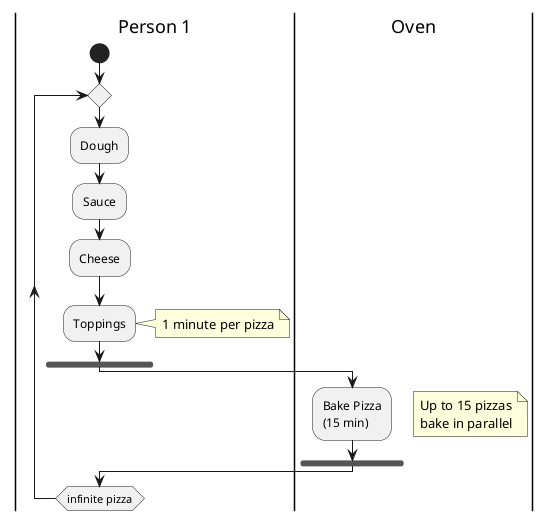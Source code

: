 @startuml pizza-ops-async-make-parallel-oven

|Person 1|
start

repeat
  :Dough;
  :Sauce;
  :Cheese;
  :Toppings;
  note right: 1 minute per pizza

  fork
    |Oven|
    :Bake Pizza\n(15 min);
  end fork

  |Person 1|
repeat while (infinite pizza)

|Oven|
note right: Up to 15 pizzas\nbake in parallel

@enduml
